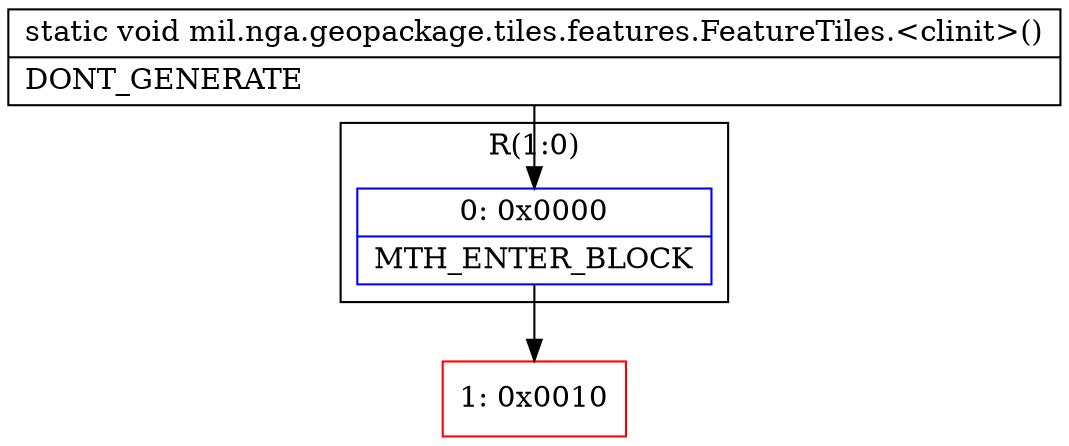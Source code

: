 digraph "CFG formil.nga.geopackage.tiles.features.FeatureTiles.\<clinit\>()V" {
subgraph cluster_Region_877913717 {
label = "R(1:0)";
node [shape=record,color=blue];
Node_0 [shape=record,label="{0\:\ 0x0000|MTH_ENTER_BLOCK\l}"];
}
Node_1 [shape=record,color=red,label="{1\:\ 0x0010}"];
MethodNode[shape=record,label="{static void mil.nga.geopackage.tiles.features.FeatureTiles.\<clinit\>()  | DONT_GENERATE\l}"];
MethodNode -> Node_0;
Node_0 -> Node_1;
}

